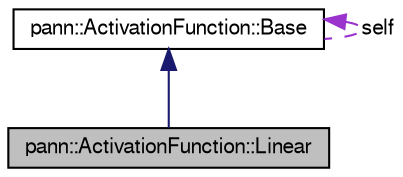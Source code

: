 digraph G
{
  bgcolor="transparent";
  edge [fontname="FreeSans",fontsize=10,labelfontname="FreeSans",labelfontsize=10];
  node [fontname="FreeSans",fontsize=10,shape=record];
  Node1 [label="pann::ActivationFunction::Linear",height=0.2,width=0.4,color="black", fillcolor="grey75", style="filled" fontcolor="black"];
  Node2 -> Node1 [dir=back,color="midnightblue",fontsize=10,style="solid",fontname="FreeSans"];
  Node2 [label="pann::ActivationFunction::Base",height=0.2,width=0.4,color="black",URL="$classpann_1_1ActivationFunction_1_1Base.html"];
  Node2 -> Node2 [dir=back,color="darkorchid3",fontsize=10,style="dashed",label="self",fontname="FreeSans"];
}
